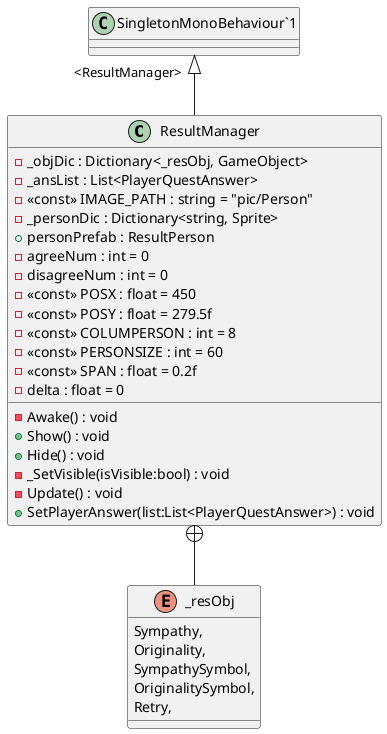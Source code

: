 @startuml
class ResultManager {
    - _objDic : Dictionary<_resObj, GameObject>
    - _ansList : List<PlayerQuestAnswer>
    - <<const>> IMAGE_PATH : string = "pic/Person"
    - _personDic : Dictionary<string, Sprite>
    + personPrefab : ResultPerson
    - agreeNum : int = 0
    - disagreeNum : int = 0
    - <<const>> POSX : float = 450
    - <<const>> POSY : float = 279.5f
    - <<const>> COLUMPERSON : int = 8
    - <<const>> PERSONSIZE : int = 60
    - <<const>> SPAN : float = 0.2f
    - delta : float = 0
    - Awake() : void
    + Show() : void
    + Hide() : void
    - _SetVisible(isVisible:bool) : void
    - Update() : void
    + SetPlayerAnswer(list:List<PlayerQuestAnswer>) : void
}
enum _resObj {
    Sympathy,
    Originality,
    SympathySymbol,
    OriginalitySymbol,
    Retry,
}
"SingletonMonoBehaviour`1" "<ResultManager>" <|-- ResultManager
ResultManager +-- _resObj
@enduml
